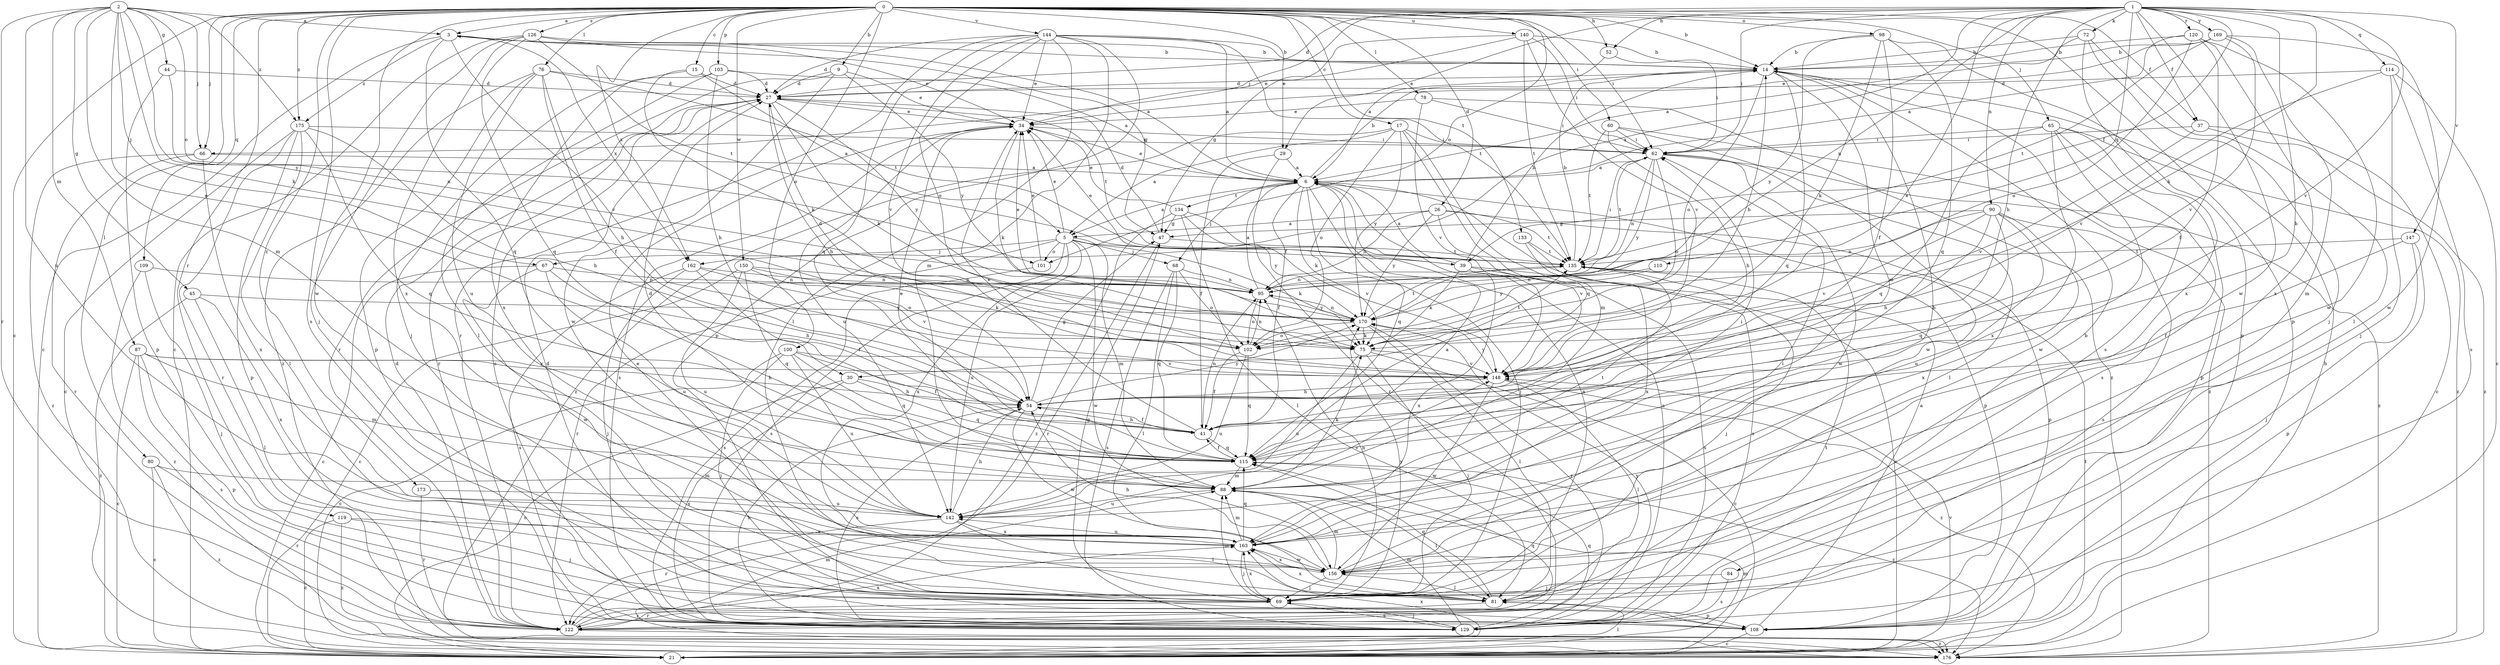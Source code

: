 strict digraph  {
0;
1;
2;
3;
5;
6;
9;
14;
15;
17;
21;
26;
27;
29;
30;
34;
37;
39;
41;
44;
45;
47;
52;
54;
60;
62;
65;
66;
67;
68;
69;
72;
75;
76;
78;
80;
81;
84;
87;
88;
90;
95;
98;
100;
101;
102;
103;
108;
109;
110;
114;
115;
119;
120;
122;
126;
129;
133;
134;
135;
140;
142;
144;
147;
148;
150;
156;
162;
163;
169;
170;
173;
175;
176;
0 -> 3  [label=a];
0 -> 9  [label=b];
0 -> 14  [label=b];
0 -> 15  [label=c];
0 -> 17  [label=c];
0 -> 21  [label=c];
0 -> 26  [label=d];
0 -> 29  [label=e];
0 -> 37  [label=f];
0 -> 52  [label=h];
0 -> 60  [label=i];
0 -> 62  [label=i];
0 -> 65  [label=j];
0 -> 66  [label=j];
0 -> 76  [label=l];
0 -> 78  [label=l];
0 -> 80  [label=l];
0 -> 98  [label=o];
0 -> 100  [label=o];
0 -> 101  [label=o];
0 -> 103  [label=p];
0 -> 108  [label=p];
0 -> 109  [label=q];
0 -> 119  [label=r];
0 -> 126  [label=s];
0 -> 129  [label=s];
0 -> 133  [label=t];
0 -> 140  [label=u];
0 -> 144  [label=v];
0 -> 150  [label=w];
0 -> 156  [label=w];
0 -> 162  [label=x];
0 -> 173  [label=z];
0 -> 175  [label=z];
1 -> 27  [label=d];
1 -> 29  [label=e];
1 -> 30  [label=e];
1 -> 37  [label=f];
1 -> 39  [label=f];
1 -> 52  [label=h];
1 -> 54  [label=h];
1 -> 62  [label=i];
1 -> 66  [label=j];
1 -> 72  [label=k];
1 -> 75  [label=k];
1 -> 84  [label=m];
1 -> 90  [label=n];
1 -> 95  [label=n];
1 -> 110  [label=q];
1 -> 114  [label=q];
1 -> 120  [label=r];
1 -> 147  [label=v];
1 -> 148  [label=v];
1 -> 156  [label=w];
1 -> 162  [label=x];
1 -> 169  [label=y];
2 -> 3  [label=a];
2 -> 30  [label=e];
2 -> 44  [label=g];
2 -> 45  [label=g];
2 -> 66  [label=j];
2 -> 67  [label=j];
2 -> 75  [label=k];
2 -> 87  [label=m];
2 -> 88  [label=m];
2 -> 101  [label=o];
2 -> 122  [label=r];
2 -> 142  [label=u];
2 -> 170  [label=y];
2 -> 175  [label=z];
3 -> 14  [label=b];
3 -> 21  [label=c];
3 -> 34  [label=e];
3 -> 115  [label=q];
3 -> 148  [label=v];
3 -> 162  [label=x];
3 -> 175  [label=z];
5 -> 34  [label=e];
5 -> 39  [label=f];
5 -> 67  [label=j];
5 -> 68  [label=j];
5 -> 75  [label=k];
5 -> 88  [label=m];
5 -> 101  [label=o];
5 -> 122  [label=r];
5 -> 129  [label=s];
5 -> 142  [label=u];
5 -> 156  [label=w];
5 -> 163  [label=x];
6 -> 3  [label=a];
6 -> 5  [label=a];
6 -> 14  [label=b];
6 -> 34  [label=e];
6 -> 41  [label=f];
6 -> 68  [label=j];
6 -> 69  [label=j];
6 -> 75  [label=k];
6 -> 108  [label=p];
6 -> 115  [label=q];
6 -> 134  [label=t];
9 -> 27  [label=d];
9 -> 34  [label=e];
9 -> 122  [label=r];
9 -> 156  [label=w];
9 -> 170  [label=y];
14 -> 27  [label=d];
14 -> 88  [label=m];
14 -> 102  [label=o];
14 -> 115  [label=q];
14 -> 129  [label=s];
15 -> 5  [label=a];
15 -> 27  [label=d];
15 -> 69  [label=j];
15 -> 75  [label=k];
17 -> 5  [label=a];
17 -> 62  [label=i];
17 -> 88  [label=m];
17 -> 102  [label=o];
17 -> 115  [label=q];
17 -> 170  [label=y];
17 -> 176  [label=z];
21 -> 14  [label=b];
21 -> 81  [label=l];
21 -> 88  [label=m];
21 -> 135  [label=t];
21 -> 148  [label=v];
21 -> 163  [label=x];
26 -> 5  [label=a];
26 -> 95  [label=n];
26 -> 108  [label=p];
26 -> 135  [label=t];
26 -> 148  [label=v];
26 -> 170  [label=y];
27 -> 34  [label=e];
27 -> 54  [label=h];
27 -> 75  [label=k];
27 -> 122  [label=r];
27 -> 129  [label=s];
27 -> 135  [label=t];
27 -> 170  [label=y];
29 -> 6  [label=a];
29 -> 41  [label=f];
29 -> 122  [label=r];
30 -> 21  [label=c];
30 -> 54  [label=h];
30 -> 115  [label=q];
30 -> 129  [label=s];
34 -> 62  [label=i];
34 -> 75  [label=k];
34 -> 129  [label=s];
34 -> 142  [label=u];
37 -> 21  [label=c];
37 -> 62  [label=i];
37 -> 148  [label=v];
37 -> 176  [label=z];
39 -> 6  [label=a];
39 -> 14  [label=b];
39 -> 21  [label=c];
39 -> 34  [label=e];
39 -> 75  [label=k];
39 -> 129  [label=s];
39 -> 163  [label=x];
41 -> 34  [label=e];
41 -> 54  [label=h];
41 -> 95  [label=n];
41 -> 115  [label=q];
44 -> 27  [label=d];
44 -> 95  [label=n];
44 -> 108  [label=p];
45 -> 81  [label=l];
45 -> 163  [label=x];
45 -> 170  [label=y];
45 -> 176  [label=z];
47 -> 27  [label=d];
47 -> 122  [label=r];
47 -> 135  [label=t];
52 -> 6  [label=a];
52 -> 62  [label=i];
54 -> 41  [label=f];
54 -> 47  [label=g];
54 -> 129  [label=s];
54 -> 156  [label=w];
54 -> 170  [label=y];
60 -> 54  [label=h];
60 -> 62  [label=i];
60 -> 135  [label=t];
60 -> 156  [label=w];
60 -> 176  [label=z];
62 -> 6  [label=a];
62 -> 81  [label=l];
62 -> 95  [label=n];
62 -> 102  [label=o];
62 -> 135  [label=t];
62 -> 156  [label=w];
62 -> 170  [label=y];
62 -> 176  [label=z];
65 -> 62  [label=i];
65 -> 108  [label=p];
65 -> 115  [label=q];
65 -> 129  [label=s];
65 -> 156  [label=w];
65 -> 163  [label=x];
65 -> 176  [label=z];
66 -> 6  [label=a];
66 -> 122  [label=r];
66 -> 163  [label=x];
66 -> 176  [label=z];
67 -> 21  [label=c];
67 -> 54  [label=h];
67 -> 95  [label=n];
67 -> 142  [label=u];
67 -> 156  [label=w];
68 -> 81  [label=l];
68 -> 95  [label=n];
68 -> 102  [label=o];
68 -> 115  [label=q];
68 -> 129  [label=s];
69 -> 6  [label=a];
69 -> 34  [label=e];
69 -> 47  [label=g];
69 -> 88  [label=m];
69 -> 95  [label=n];
69 -> 122  [label=r];
69 -> 129  [label=s];
69 -> 163  [label=x];
69 -> 170  [label=y];
72 -> 6  [label=a];
72 -> 14  [label=b];
72 -> 69  [label=j];
72 -> 81  [label=l];
72 -> 163  [label=x];
75 -> 14  [label=b];
75 -> 21  [label=c];
75 -> 69  [label=j];
75 -> 135  [label=t];
75 -> 142  [label=u];
75 -> 148  [label=v];
76 -> 27  [label=d];
76 -> 41  [label=f];
76 -> 54  [label=h];
76 -> 108  [label=p];
76 -> 135  [label=t];
76 -> 142  [label=u];
76 -> 176  [label=z];
78 -> 34  [label=e];
78 -> 62  [label=i];
78 -> 148  [label=v];
78 -> 176  [label=z];
80 -> 21  [label=c];
80 -> 88  [label=m];
80 -> 122  [label=r];
80 -> 176  [label=z];
81 -> 14  [label=b];
81 -> 108  [label=p];
81 -> 115  [label=q];
81 -> 122  [label=r];
81 -> 163  [label=x];
84 -> 69  [label=j];
84 -> 129  [label=s];
87 -> 21  [label=c];
87 -> 54  [label=h];
87 -> 88  [label=m];
87 -> 108  [label=p];
87 -> 129  [label=s];
87 -> 148  [label=v];
88 -> 27  [label=d];
88 -> 62  [label=i];
88 -> 75  [label=k];
88 -> 81  [label=l];
88 -> 135  [label=t];
88 -> 142  [label=u];
90 -> 47  [label=g];
90 -> 54  [label=h];
90 -> 95  [label=n];
90 -> 115  [label=q];
90 -> 129  [label=s];
90 -> 142  [label=u];
90 -> 148  [label=v];
90 -> 163  [label=x];
95 -> 6  [label=a];
95 -> 34  [label=e];
95 -> 102  [label=o];
95 -> 170  [label=y];
98 -> 14  [label=b];
98 -> 41  [label=f];
98 -> 75  [label=k];
98 -> 108  [label=p];
98 -> 115  [label=q];
98 -> 170  [label=y];
100 -> 21  [label=c];
100 -> 41  [label=f];
100 -> 69  [label=j];
100 -> 115  [label=q];
100 -> 142  [label=u];
100 -> 148  [label=v];
101 -> 34  [label=e];
101 -> 129  [label=s];
102 -> 27  [label=d];
102 -> 41  [label=f];
102 -> 95  [label=n];
102 -> 115  [label=q];
102 -> 142  [label=u];
103 -> 6  [label=a];
103 -> 27  [label=d];
103 -> 54  [label=h];
103 -> 81  [label=l];
103 -> 163  [label=x];
108 -> 6  [label=a];
108 -> 21  [label=c];
108 -> 27  [label=d];
109 -> 69  [label=j];
109 -> 95  [label=n];
109 -> 176  [label=z];
110 -> 95  [label=n];
110 -> 170  [label=y];
114 -> 21  [label=c];
114 -> 27  [label=d];
114 -> 69  [label=j];
114 -> 129  [label=s];
114 -> 148  [label=v];
115 -> 34  [label=e];
115 -> 41  [label=f];
115 -> 88  [label=m];
115 -> 176  [label=z];
119 -> 21  [label=c];
119 -> 69  [label=j];
119 -> 163  [label=x];
119 -> 176  [label=z];
120 -> 6  [label=a];
120 -> 14  [label=b];
120 -> 41  [label=f];
120 -> 102  [label=o];
120 -> 156  [label=w];
120 -> 163  [label=x];
122 -> 27  [label=d];
122 -> 88  [label=m];
122 -> 115  [label=q];
122 -> 135  [label=t];
122 -> 163  [label=x];
122 -> 176  [label=z];
126 -> 14  [label=b];
126 -> 21  [label=c];
126 -> 47  [label=g];
126 -> 69  [label=j];
126 -> 115  [label=q];
126 -> 135  [label=t];
126 -> 163  [label=x];
129 -> 6  [label=a];
129 -> 54  [label=h];
129 -> 69  [label=j];
129 -> 88  [label=m];
129 -> 115  [label=q];
129 -> 170  [label=y];
133 -> 129  [label=s];
133 -> 135  [label=t];
133 -> 163  [label=x];
134 -> 34  [label=e];
134 -> 47  [label=g];
134 -> 81  [label=l];
134 -> 148  [label=v];
134 -> 170  [label=y];
134 -> 176  [label=z];
135 -> 14  [label=b];
135 -> 62  [label=i];
135 -> 69  [label=j];
135 -> 95  [label=n];
140 -> 14  [label=b];
140 -> 34  [label=e];
140 -> 47  [label=g];
140 -> 62  [label=i];
140 -> 135  [label=t];
140 -> 148  [label=v];
142 -> 6  [label=a];
142 -> 54  [label=h];
142 -> 81  [label=l];
142 -> 122  [label=r];
142 -> 148  [label=v];
142 -> 163  [label=x];
144 -> 6  [label=a];
144 -> 14  [label=b];
144 -> 27  [label=d];
144 -> 34  [label=e];
144 -> 81  [label=l];
144 -> 88  [label=m];
144 -> 102  [label=o];
144 -> 108  [label=p];
144 -> 115  [label=q];
144 -> 122  [label=r];
144 -> 135  [label=t];
144 -> 148  [label=v];
147 -> 41  [label=f];
147 -> 69  [label=j];
147 -> 108  [label=p];
147 -> 135  [label=t];
148 -> 54  [label=h];
148 -> 81  [label=l];
148 -> 156  [label=w];
148 -> 170  [label=y];
148 -> 176  [label=z];
150 -> 21  [label=c];
150 -> 75  [label=k];
150 -> 95  [label=n];
150 -> 102  [label=o];
150 -> 115  [label=q];
150 -> 142  [label=u];
156 -> 54  [label=h];
156 -> 62  [label=i];
156 -> 69  [label=j];
156 -> 81  [label=l];
156 -> 88  [label=m];
156 -> 163  [label=x];
162 -> 41  [label=f];
162 -> 69  [label=j];
162 -> 95  [label=n];
162 -> 129  [label=s];
162 -> 148  [label=v];
163 -> 14  [label=b];
163 -> 69  [label=j];
163 -> 88  [label=m];
163 -> 115  [label=q];
163 -> 142  [label=u];
163 -> 156  [label=w];
169 -> 14  [label=b];
169 -> 34  [label=e];
169 -> 54  [label=h];
169 -> 135  [label=t];
169 -> 148  [label=v];
169 -> 156  [label=w];
170 -> 75  [label=k];
170 -> 81  [label=l];
170 -> 95  [label=n];
170 -> 102  [label=o];
170 -> 122  [label=r];
170 -> 135  [label=t];
173 -> 122  [label=r];
173 -> 142  [label=u];
175 -> 21  [label=c];
175 -> 54  [label=h];
175 -> 62  [label=i];
175 -> 81  [label=l];
175 -> 108  [label=p];
175 -> 115  [label=q];
175 -> 122  [label=r];
}
